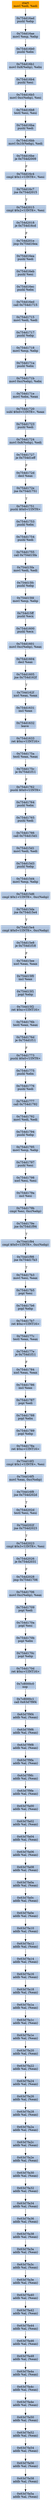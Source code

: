 digraph G {
node[shape=rectangle,style=filled,fillcolor=lightsteelblue,color=lightsteelblue]
bgcolor="transparent"
a0x754d16abmovl_edi_edi[label="start\nmovl %edi, %edi",color="lightgrey",fillcolor="orange"];
a0x754d16adpushl_ebp[label="0x754d16ad\npushl %ebp"];
a0x754d16aemovl_esp_ebp[label="0x754d16ae\nmovl %esp, %ebp"];
a0x754d16b0pushl_ebx[label="0x754d16b0\npushl %ebx"];
a0x754d16b1movl_0x8ebp__ebx[label="0x754d16b1\nmovl 0x8(%ebp), %ebx"];
a0x754d16b4pushl_esi[label="0x754d16b4\npushl %esi"];
a0x754d16b5movl_0xcebp__esi[label="0x754d16b5\nmovl 0xc(%ebp), %esi"];
a0x754d16b8testl_esi_esi[label="0x754d16b8\ntestl %esi, %esi"];
a0x754d16bapushl_edi[label="0x754d16ba\npushl %edi"];
a0x754d16bbmovl_0x10ebp__edi[label="0x754d16bb\nmovl 0x10(%ebp), %edi"];
a0x754d16beje_0x754d2009[label="0x754d16be\nje 0x754d2009"];
a0x754d16c4cmpl_0x1UINT8_esi[label="0x754d16c4\ncmpl $0x1<UINT8>, %esi"];
a0x754d16c7jne_0x754d2015[label="0x754d16c7\njne 0x754d2015"];
a0x754d2015cmpl_0x2UINT8_esi[label="0x754d2015\ncmpl $0x2<UINT8>, %esi"];
a0x754d2018je_0x754d16cd[label="0x754d2018\nje 0x754d16cd"];
a0x754d201ejmp_0x754d16ea[label="0x754d201e\njmp 0x754d16ea"];
a0x754d16eapushl_edi[label="0x754d16ea\npushl %edi"];
a0x754d16ebpushl_esi[label="0x754d16eb\npushl %esi"];
a0x754d16ecpushl_ebx[label="0x754d16ec\npushl %ebx"];
a0x754d16edcall_0x754d1715[label="0x754d16ed\ncall 0x754d1715"];
a0x754d1715movl_edi_edi[label="0x754d1715\nmovl %edi, %edi"];
a0x754d1717pushl_ebp[label="0x754d1717\npushl %ebp"];
a0x754d1718movl_esp_ebp[label="0x754d1718\nmovl %esp, %ebp"];
a0x754d171apushl_ebx[label="0x754d171a\npushl %ebx"];
a0x754d171bmovl_0xcebp__ebx[label="0x754d171b\nmovl 0xc(%ebp), %ebx"];
a0x754d171emovl_ebx_eax[label="0x754d171e\nmovl %ebx, %eax"];
a0x754d1720subl_0x0UINT8_eax[label="0x754d1720\nsubl $0x0<UINT8>, %eax"];
a0x754d1723pushl_edi[label="0x754d1723\npushl %edi"];
a0x754d1724movl_0x8ebp__edi[label="0x754d1724\nmovl 0x8(%ebp), %edi"];
a0x754d1727je_0x754d1eff[label="0x754d1727\nje 0x754d1eff"];
a0x754d172ddecl_eax[label="0x754d172d\ndecl %eax"];
a0x754d172ejne_0x754d1751[label="0x754d172e\njne 0x754d1751"];
a0x754d1751pushl_0x0UINT8[label="0x754d1751\npushl $0x0<UINT8>"];
a0x754d1753pushl_ebx[label="0x754d1753\npushl %ebx"];
a0x754d1754pushl_edi[label="0x754d1754\npushl %edi"];
a0x754d1755call_0x754d15fa[label="0x754d1755\ncall 0x754d15fa"];
a0x754d15famovl_edi_edi[label="0x754d15fa\nmovl %edi, %edi"];
a0x754d15fcpushl_ebp[label="0x754d15fc\npushl %ebp"];
a0x754d15fdmovl_esp_ebp[label="0x754d15fd\nmovl %esp, %ebp"];
a0x754d15ffpushl_ecx[label="0x754d15ff\npushl %ecx"];
a0x754d1600pushl_ecx[label="0x754d1600\npushl %ecx"];
a0x754d1601movl_0xcebp__eax[label="0x754d1601\nmovl 0xc(%ebp), %eax"];
a0x754d1604decl_eax[label="0x754d1604\ndecl %eax"];
a0x754d1605jne_0x754d162f[label="0x754d1605\njne 0x754d162f"];
a0x754d162fxorl_eax_eax[label="0x754d162f\nxorl %eax, %eax"];
a0x754d1631incl_eax[label="0x754d1631\nincl %eax"];
a0x754d1632leave_[label="0x754d1632\nleave "];
a0x754d1633ret_0xcUINT16[label="0x754d1633\nret $0xc<UINT16>"];
a0x754d175atestl_eax_eax[label="0x754d175a\ntestl %eax, %eax"];
a0x754d175cje_0x754d1f11[label="0x754d175c\nje 0x754d1f11"];
a0x754d1762pushl_0x0UINT8[label="0x754d1762\npushl $0x0<UINT8>"];
a0x754d1764pushl_ebx[label="0x754d1764\npushl %ebx"];
a0x754d1765pushl_edi[label="0x754d1765\npushl %edi"];
a0x754d1766call_0x754d15d1[label="0x754d1766\ncall 0x754d15d1"];
a0x754d15d1movl_edi_edi[label="0x754d15d1\nmovl %edi, %edi"];
a0x754d15d3pushl_ebp[label="0x754d15d3\npushl %ebp"];
a0x754d15d4movl_esp_ebp[label="0x754d15d4\nmovl %esp, %ebp"];
a0x754d15d6cmpl_0x1UINT8_0xcebp_[label="0x754d15d6\ncmpl $0x1<UINT8>, 0xc(%ebp)"];
a0x754d15dajne_0x754d15e4[label="0x754d15da\njne 0x754d15e4"];
a0x754d15e4cmpl_0x0UINT8_0xcebp_[label="0x754d15e4\ncmpl $0x0<UINT8>, 0xc(%ebp)"];
a0x754d15e8je_0x754d1f18[label="0x754d15e8\nje 0x754d1f18"];
a0x754d15eexorl_eax_eax[label="0x754d15ee\nxorl %eax, %eax"];
a0x754d15f0incl_eax[label="0x754d15f0\nincl %eax"];
a0x754d15f1popl_ebp[label="0x754d15f1\npopl %ebp"];
a0x754d15f2ret_0xcUINT16[label="0x754d15f2\nret $0xc<UINT16>"];
a0x754d176btestl_eax_eax[label="0x754d176b\ntestl %eax, %eax"];
a0x754d176dje_0x754d1f11[label="0x754d176d\nje 0x754d1f11"];
a0x754d1773pushl_0x0UINT8[label="0x754d1773\npushl $0x0<UINT8>"];
a0x754d1775pushl_ebx[label="0x754d1775\npushl %ebx"];
a0x754d1776pushl_edi[label="0x754d1776\npushl %edi"];
a0x754d1777call_0x754d1792[label="0x754d1777\ncall 0x754d1792"];
a0x754d1792movl_edi_edi[label="0x754d1792\nmovl %edi, %edi"];
a0x754d1794pushl_ebp[label="0x754d1794\npushl %ebp"];
a0x754d1795movl_esp_ebp[label="0x754d1795\nmovl %esp, %ebp"];
a0x754d1797pushl_esi[label="0x754d1797\npushl %esi"];
a0x754d1798xorl_esi_esi[label="0x754d1798\nxorl %esi, %esi"];
a0x754d179aincl_esi[label="0x754d179a\nincl %esi"];
a0x754d179bcmpl_esi_0xcebp_[label="0x754d179b\ncmpl %esi, 0xc(%ebp)"];
a0x754d179ejne_0x754d1f94[label="0x754d179e\njne 0x754d1f94"];
a0x754d1f94cmpl_0x0UINT8_0xcebp_[label="0x754d1f94\ncmpl $0x0<UINT8>, 0xc(%ebp)"];
a0x754d1f98jne_0x754d17b3[label="0x754d1f98\njne 0x754d17b3"];
a0x754d17b3movl_esi_eax[label="0x754d17b3\nmovl %esi, %eax"];
a0x754d17b5popl_esi[label="0x754d17b5\npopl %esi"];
a0x754d17b6popl_ebp[label="0x754d17b6\npopl %ebp"];
a0x754d17b7ret_0xcUINT16[label="0x754d17b7\nret $0xc<UINT16>"];
a0x754d177ctestl_eax_eax[label="0x754d177c\ntestl %eax, %eax"];
a0x754d177eje_0x754d1f11[label="0x754d177e\nje 0x754d1f11"];
a0x754d1784xorl_eax_eax[label="0x754d1784\nxorl %eax, %eax"];
a0x754d1786incl_eax[label="0x754d1786\nincl %eax"];
a0x754d1787popl_edi[label="0x754d1787\npopl %edi"];
a0x754d1788popl_ebx[label="0x754d1788\npopl %ebx"];
a0x754d1789popl_ebp[label="0x754d1789\npopl %ebp"];
a0x754d178aret_0xcUINT16[label="0x754d178a\nret $0xc<UINT16>"];
a0x754d16f2cmpl_0x1UINT8_esi[label="0x754d16f2\ncmpl $0x1<UINT8>, %esi"];
a0x754d16f5movl_eax_0xcebp_[label="0x754d16f5\nmovl %eax, 0xc(%ebp)"];
a0x754d16f8jne_0x754d202d[label="0x754d16f8\njne 0x754d202d"];
a0x754d202dtestl_esi_esi[label="0x754d202d\ntestl %esi, %esi"];
a0x754d202fjne_0x754d2023[label="0x754d202f\njne 0x754d2023"];
a0x754d2023cmpl_0x3UINT8_esi[label="0x754d2023\ncmpl $0x3<UINT8>, %esi"];
a0x754d2026je_0x754d2031[label="0x754d2026\nje 0x754d2031"];
a0x754d2028jmp_0x754d1706[label="0x754d2028\njmp 0x754d1706"];
a0x754d1706movl_0xcebp__eax[label="0x754d1706\nmovl 0xc(%ebp), %eax"];
a0x754d1709popl_edi[label="0x754d1709\npopl %edi"];
a0x754d170apopl_esi[label="0x754d170a\npopl %esi"];
a0x754d170bpopl_ebx[label="0x754d170b\npopl %ebx"];
a0x754d170cpopl_ebp[label="0x754d170c\npopl %ebp"];
a0x754d170dret_0xcUINT16[label="0x754d170d\nret $0xc<UINT16>"];
a0x7c8000c0nop_[label="0x7c8000c0\nnop "];
a0x7c8000c1call_0x63d7f9f4[label="0x7c8000c1\ncall 0x63d7f9f4"];
a0x63d7f9f4addb_al_eax_[label="0x63d7f9f4\naddb %al, (%eax)"];
a0x63d7f9f6addb_al_eax_[label="0x63d7f9f6\naddb %al, (%eax)"];
a0x63d7f9f8addb_al_eax_[label="0x63d7f9f8\naddb %al, (%eax)"];
a0x63d7f9faaddb_al_eax_[label="0x63d7f9fa\naddb %al, (%eax)"];
a0x63d7f9fcaddb_al_eax_[label="0x63d7f9fc\naddb %al, (%eax)"];
a0x63d7f9feaddb_al_eax_[label="0x63d7f9fe\naddb %al, (%eax)"];
a0x63d7fa00addb_al_eax_[label="0x63d7fa00\naddb %al, (%eax)"];
a0x63d7fa02addb_al_eax_[label="0x63d7fa02\naddb %al, (%eax)"];
a0x63d7fa04addb_al_eax_[label="0x63d7fa04\naddb %al, (%eax)"];
a0x63d7fa06addb_al_eax_[label="0x63d7fa06\naddb %al, (%eax)"];
a0x63d7fa08addb_al_eax_[label="0x63d7fa08\naddb %al, (%eax)"];
a0x63d7fa0aaddb_al_eax_[label="0x63d7fa0a\naddb %al, (%eax)"];
a0x63d7fa0caddb_al_eax_[label="0x63d7fa0c\naddb %al, (%eax)"];
a0x63d7fa0eaddb_al_eax_[label="0x63d7fa0e\naddb %al, (%eax)"];
a0x63d7fa10addb_al_eax_[label="0x63d7fa10\naddb %al, (%eax)"];
a0x63d7fa12addb_al_eax_[label="0x63d7fa12\naddb %al, (%eax)"];
a0x63d7fa14addb_al_eax_[label="0x63d7fa14\naddb %al, (%eax)"];
a0x63d7fa16addb_al_eax_[label="0x63d7fa16\naddb %al, (%eax)"];
a0x63d7fa18addb_al_eax_[label="0x63d7fa18\naddb %al, (%eax)"];
a0x63d7fa1aaddb_al_eax_[label="0x63d7fa1a\naddb %al, (%eax)"];
a0x63d7fa1caddb_al_eax_[label="0x63d7fa1c\naddb %al, (%eax)"];
a0x63d7fa1eaddb_al_eax_[label="0x63d7fa1e\naddb %al, (%eax)"];
a0x63d7fa20addb_al_eax_[label="0x63d7fa20\naddb %al, (%eax)"];
a0x63d7fa22addb_al_eax_[label="0x63d7fa22\naddb %al, (%eax)"];
a0x63d7fa24addb_al_eax_[label="0x63d7fa24\naddb %al, (%eax)"];
a0x63d7fa26addb_al_eax_[label="0x63d7fa26\naddb %al, (%eax)"];
a0x63d7fa28addb_al_eax_[label="0x63d7fa28\naddb %al, (%eax)"];
a0x63d7fa2aaddb_al_eax_[label="0x63d7fa2a\naddb %al, (%eax)"];
a0x63d7fa2caddb_al_eax_[label="0x63d7fa2c\naddb %al, (%eax)"];
a0x63d7fa2eaddb_al_eax_[label="0x63d7fa2e\naddb %al, (%eax)"];
a0x63d7fa30addb_al_eax_[label="0x63d7fa30\naddb %al, (%eax)"];
a0x63d7fa32addb_al_eax_[label="0x63d7fa32\naddb %al, (%eax)"];
a0x63d7fa34addb_al_eax_[label="0x63d7fa34\naddb %al, (%eax)"];
a0x63d7fa36addb_al_eax_[label="0x63d7fa36\naddb %al, (%eax)"];
a0x63d7fa38addb_al_eax_[label="0x63d7fa38\naddb %al, (%eax)"];
a0x63d7fa3aaddb_al_eax_[label="0x63d7fa3a\naddb %al, (%eax)"];
a0x63d7fa3caddb_al_eax_[label="0x63d7fa3c\naddb %al, (%eax)"];
a0x63d7fa3eaddb_al_eax_[label="0x63d7fa3e\naddb %al, (%eax)"];
a0x63d7fa40addb_al_eax_[label="0x63d7fa40\naddb %al, (%eax)"];
a0x63d7fa42addb_al_eax_[label="0x63d7fa42\naddb %al, (%eax)"];
a0x63d7fa44addb_al_eax_[label="0x63d7fa44\naddb %al, (%eax)"];
a0x63d7fa46addb_al_eax_[label="0x63d7fa46\naddb %al, (%eax)"];
a0x63d7fa48addb_al_eax_[label="0x63d7fa48\naddb %al, (%eax)"];
a0x63d7fa4aaddb_al_eax_[label="0x63d7fa4a\naddb %al, (%eax)"];
a0x63d7fa4caddb_al_eax_[label="0x63d7fa4c\naddb %al, (%eax)"];
a0x63d7fa4eaddb_al_eax_[label="0x63d7fa4e\naddb %al, (%eax)"];
a0x63d7fa50addb_al_eax_[label="0x63d7fa50\naddb %al, (%eax)"];
a0x63d7fa52addb_al_eax_[label="0x63d7fa52\naddb %al, (%eax)"];
a0x63d7fa54addb_al_eax_[label="0x63d7fa54\naddb %al, (%eax)"];
a0x63d7fa56addb_al_eax_[label="0x63d7fa56\naddb %al, (%eax)"];
a0x63d7fa58addb_al_eax_[label="0x63d7fa58\naddb %al, (%eax)"];
a0x63d7fa5aaddb_al_eax_[label="0x63d7fa5a\naddb %al, (%eax)"];
a0x754d16abmovl_edi_edi -> a0x754d16adpushl_ebp [color="#000000"];
a0x754d16adpushl_ebp -> a0x754d16aemovl_esp_ebp [color="#000000"];
a0x754d16aemovl_esp_ebp -> a0x754d16b0pushl_ebx [color="#000000"];
a0x754d16b0pushl_ebx -> a0x754d16b1movl_0x8ebp__ebx [color="#000000"];
a0x754d16b1movl_0x8ebp__ebx -> a0x754d16b4pushl_esi [color="#000000"];
a0x754d16b4pushl_esi -> a0x754d16b5movl_0xcebp__esi [color="#000000"];
a0x754d16b5movl_0xcebp__esi -> a0x754d16b8testl_esi_esi [color="#000000"];
a0x754d16b8testl_esi_esi -> a0x754d16bapushl_edi [color="#000000"];
a0x754d16bapushl_edi -> a0x754d16bbmovl_0x10ebp__edi [color="#000000"];
a0x754d16bbmovl_0x10ebp__edi -> a0x754d16beje_0x754d2009 [color="#000000"];
a0x754d16beje_0x754d2009 -> a0x754d16c4cmpl_0x1UINT8_esi [color="#000000",label="F"];
a0x754d16c4cmpl_0x1UINT8_esi -> a0x754d16c7jne_0x754d2015 [color="#000000"];
a0x754d16c7jne_0x754d2015 -> a0x754d2015cmpl_0x2UINT8_esi [color="#000000",label="T"];
a0x754d2015cmpl_0x2UINT8_esi -> a0x754d2018je_0x754d16cd [color="#000000"];
a0x754d2018je_0x754d16cd -> a0x754d201ejmp_0x754d16ea [color="#000000",label="F"];
a0x754d201ejmp_0x754d16ea -> a0x754d16eapushl_edi [color="#000000"];
a0x754d16eapushl_edi -> a0x754d16ebpushl_esi [color="#000000"];
a0x754d16ebpushl_esi -> a0x754d16ecpushl_ebx [color="#000000"];
a0x754d16ecpushl_ebx -> a0x754d16edcall_0x754d1715 [color="#000000"];
a0x754d16edcall_0x754d1715 -> a0x754d1715movl_edi_edi [color="#000000"];
a0x754d1715movl_edi_edi -> a0x754d1717pushl_ebp [color="#000000"];
a0x754d1717pushl_ebp -> a0x754d1718movl_esp_ebp [color="#000000"];
a0x754d1718movl_esp_ebp -> a0x754d171apushl_ebx [color="#000000"];
a0x754d171apushl_ebx -> a0x754d171bmovl_0xcebp__ebx [color="#000000"];
a0x754d171bmovl_0xcebp__ebx -> a0x754d171emovl_ebx_eax [color="#000000"];
a0x754d171emovl_ebx_eax -> a0x754d1720subl_0x0UINT8_eax [color="#000000"];
a0x754d1720subl_0x0UINT8_eax -> a0x754d1723pushl_edi [color="#000000"];
a0x754d1723pushl_edi -> a0x754d1724movl_0x8ebp__edi [color="#000000"];
a0x754d1724movl_0x8ebp__edi -> a0x754d1727je_0x754d1eff [color="#000000"];
a0x754d1727je_0x754d1eff -> a0x754d172ddecl_eax [color="#000000",label="F"];
a0x754d172ddecl_eax -> a0x754d172ejne_0x754d1751 [color="#000000"];
a0x754d172ejne_0x754d1751 -> a0x754d1751pushl_0x0UINT8 [color="#000000",label="T"];
a0x754d1751pushl_0x0UINT8 -> a0x754d1753pushl_ebx [color="#000000"];
a0x754d1753pushl_ebx -> a0x754d1754pushl_edi [color="#000000"];
a0x754d1754pushl_edi -> a0x754d1755call_0x754d15fa [color="#000000"];
a0x754d1755call_0x754d15fa -> a0x754d15famovl_edi_edi [color="#000000"];
a0x754d15famovl_edi_edi -> a0x754d15fcpushl_ebp [color="#000000"];
a0x754d15fcpushl_ebp -> a0x754d15fdmovl_esp_ebp [color="#000000"];
a0x754d15fdmovl_esp_ebp -> a0x754d15ffpushl_ecx [color="#000000"];
a0x754d15ffpushl_ecx -> a0x754d1600pushl_ecx [color="#000000"];
a0x754d1600pushl_ecx -> a0x754d1601movl_0xcebp__eax [color="#000000"];
a0x754d1601movl_0xcebp__eax -> a0x754d1604decl_eax [color="#000000"];
a0x754d1604decl_eax -> a0x754d1605jne_0x754d162f [color="#000000"];
a0x754d1605jne_0x754d162f -> a0x754d162fxorl_eax_eax [color="#000000",label="T"];
a0x754d162fxorl_eax_eax -> a0x754d1631incl_eax [color="#000000"];
a0x754d1631incl_eax -> a0x754d1632leave_ [color="#000000"];
a0x754d1632leave_ -> a0x754d1633ret_0xcUINT16 [color="#000000"];
a0x754d1633ret_0xcUINT16 -> a0x754d175atestl_eax_eax [color="#000000"];
a0x754d175atestl_eax_eax -> a0x754d175cje_0x754d1f11 [color="#000000"];
a0x754d175cje_0x754d1f11 -> a0x754d1762pushl_0x0UINT8 [color="#000000",label="F"];
a0x754d1762pushl_0x0UINT8 -> a0x754d1764pushl_ebx [color="#000000"];
a0x754d1764pushl_ebx -> a0x754d1765pushl_edi [color="#000000"];
a0x754d1765pushl_edi -> a0x754d1766call_0x754d15d1 [color="#000000"];
a0x754d1766call_0x754d15d1 -> a0x754d15d1movl_edi_edi [color="#000000"];
a0x754d15d1movl_edi_edi -> a0x754d15d3pushl_ebp [color="#000000"];
a0x754d15d3pushl_ebp -> a0x754d15d4movl_esp_ebp [color="#000000"];
a0x754d15d4movl_esp_ebp -> a0x754d15d6cmpl_0x1UINT8_0xcebp_ [color="#000000"];
a0x754d15d6cmpl_0x1UINT8_0xcebp_ -> a0x754d15dajne_0x754d15e4 [color="#000000"];
a0x754d15dajne_0x754d15e4 -> a0x754d15e4cmpl_0x0UINT8_0xcebp_ [color="#000000",label="T"];
a0x754d15e4cmpl_0x0UINT8_0xcebp_ -> a0x754d15e8je_0x754d1f18 [color="#000000"];
a0x754d15e8je_0x754d1f18 -> a0x754d15eexorl_eax_eax [color="#000000",label="F"];
a0x754d15eexorl_eax_eax -> a0x754d15f0incl_eax [color="#000000"];
a0x754d15f0incl_eax -> a0x754d15f1popl_ebp [color="#000000"];
a0x754d15f1popl_ebp -> a0x754d15f2ret_0xcUINT16 [color="#000000"];
a0x754d15f2ret_0xcUINT16 -> a0x754d176btestl_eax_eax [color="#000000"];
a0x754d176btestl_eax_eax -> a0x754d176dje_0x754d1f11 [color="#000000"];
a0x754d176dje_0x754d1f11 -> a0x754d1773pushl_0x0UINT8 [color="#000000",label="F"];
a0x754d1773pushl_0x0UINT8 -> a0x754d1775pushl_ebx [color="#000000"];
a0x754d1775pushl_ebx -> a0x754d1776pushl_edi [color="#000000"];
a0x754d1776pushl_edi -> a0x754d1777call_0x754d1792 [color="#000000"];
a0x754d1777call_0x754d1792 -> a0x754d1792movl_edi_edi [color="#000000"];
a0x754d1792movl_edi_edi -> a0x754d1794pushl_ebp [color="#000000"];
a0x754d1794pushl_ebp -> a0x754d1795movl_esp_ebp [color="#000000"];
a0x754d1795movl_esp_ebp -> a0x754d1797pushl_esi [color="#000000"];
a0x754d1797pushl_esi -> a0x754d1798xorl_esi_esi [color="#000000"];
a0x754d1798xorl_esi_esi -> a0x754d179aincl_esi [color="#000000"];
a0x754d179aincl_esi -> a0x754d179bcmpl_esi_0xcebp_ [color="#000000"];
a0x754d179bcmpl_esi_0xcebp_ -> a0x754d179ejne_0x754d1f94 [color="#000000"];
a0x754d179ejne_0x754d1f94 -> a0x754d1f94cmpl_0x0UINT8_0xcebp_ [color="#000000",label="T"];
a0x754d1f94cmpl_0x0UINT8_0xcebp_ -> a0x754d1f98jne_0x754d17b3 [color="#000000"];
a0x754d1f98jne_0x754d17b3 -> a0x754d17b3movl_esi_eax [color="#000000",label="T"];
a0x754d17b3movl_esi_eax -> a0x754d17b5popl_esi [color="#000000"];
a0x754d17b5popl_esi -> a0x754d17b6popl_ebp [color="#000000"];
a0x754d17b6popl_ebp -> a0x754d17b7ret_0xcUINT16 [color="#000000"];
a0x754d17b7ret_0xcUINT16 -> a0x754d177ctestl_eax_eax [color="#000000"];
a0x754d177ctestl_eax_eax -> a0x754d177eje_0x754d1f11 [color="#000000"];
a0x754d177eje_0x754d1f11 -> a0x754d1784xorl_eax_eax [color="#000000",label="F"];
a0x754d1784xorl_eax_eax -> a0x754d1786incl_eax [color="#000000"];
a0x754d1786incl_eax -> a0x754d1787popl_edi [color="#000000"];
a0x754d1787popl_edi -> a0x754d1788popl_ebx [color="#000000"];
a0x754d1788popl_ebx -> a0x754d1789popl_ebp [color="#000000"];
a0x754d1789popl_ebp -> a0x754d178aret_0xcUINT16 [color="#000000"];
a0x754d178aret_0xcUINT16 -> a0x754d16f2cmpl_0x1UINT8_esi [color="#000000"];
a0x754d16f2cmpl_0x1UINT8_esi -> a0x754d16f5movl_eax_0xcebp_ [color="#000000"];
a0x754d16f5movl_eax_0xcebp_ -> a0x754d16f8jne_0x754d202d [color="#000000"];
a0x754d16f8jne_0x754d202d -> a0x754d202dtestl_esi_esi [color="#000000",label="T"];
a0x754d202dtestl_esi_esi -> a0x754d202fjne_0x754d2023 [color="#000000"];
a0x754d202fjne_0x754d2023 -> a0x754d2023cmpl_0x3UINT8_esi [color="#000000",label="T"];
a0x754d2023cmpl_0x3UINT8_esi -> a0x754d2026je_0x754d2031 [color="#000000"];
a0x754d2026je_0x754d2031 -> a0x754d2028jmp_0x754d1706 [color="#000000",label="F"];
a0x754d2028jmp_0x754d1706 -> a0x754d1706movl_0xcebp__eax [color="#000000"];
a0x754d1706movl_0xcebp__eax -> a0x754d1709popl_edi [color="#000000"];
a0x754d1709popl_edi -> a0x754d170apopl_esi [color="#000000"];
a0x754d170apopl_esi -> a0x754d170bpopl_ebx [color="#000000"];
a0x754d170bpopl_ebx -> a0x754d170cpopl_ebp [color="#000000"];
a0x754d170cpopl_ebp -> a0x754d170dret_0xcUINT16 [color="#000000"];
a0x754d170dret_0xcUINT16 -> a0x7c8000c0nop_ [color="#000000"];
a0x7c8000c0nop_ -> a0x7c8000c1call_0x63d7f9f4 [color="#000000"];
a0x7c8000c1call_0x63d7f9f4 -> a0x63d7f9f4addb_al_eax_ [color="#000000"];
a0x63d7f9f4addb_al_eax_ -> a0x63d7f9f6addb_al_eax_ [color="#000000"];
a0x63d7f9f6addb_al_eax_ -> a0x63d7f9f8addb_al_eax_ [color="#000000"];
a0x63d7f9f8addb_al_eax_ -> a0x63d7f9faaddb_al_eax_ [color="#000000"];
a0x63d7f9faaddb_al_eax_ -> a0x63d7f9fcaddb_al_eax_ [color="#000000"];
a0x63d7f9fcaddb_al_eax_ -> a0x63d7f9feaddb_al_eax_ [color="#000000"];
a0x63d7f9feaddb_al_eax_ -> a0x63d7fa00addb_al_eax_ [color="#000000"];
a0x63d7fa00addb_al_eax_ -> a0x63d7fa02addb_al_eax_ [color="#000000"];
a0x63d7fa02addb_al_eax_ -> a0x63d7fa04addb_al_eax_ [color="#000000"];
a0x63d7fa04addb_al_eax_ -> a0x63d7fa06addb_al_eax_ [color="#000000"];
a0x63d7fa06addb_al_eax_ -> a0x63d7fa08addb_al_eax_ [color="#000000"];
a0x63d7fa08addb_al_eax_ -> a0x63d7fa0aaddb_al_eax_ [color="#000000"];
a0x63d7fa0aaddb_al_eax_ -> a0x63d7fa0caddb_al_eax_ [color="#000000"];
a0x63d7fa0caddb_al_eax_ -> a0x63d7fa0eaddb_al_eax_ [color="#000000"];
a0x63d7fa0eaddb_al_eax_ -> a0x63d7fa10addb_al_eax_ [color="#000000"];
a0x63d7fa10addb_al_eax_ -> a0x63d7fa12addb_al_eax_ [color="#000000"];
a0x63d7fa12addb_al_eax_ -> a0x63d7fa14addb_al_eax_ [color="#000000"];
a0x63d7fa14addb_al_eax_ -> a0x63d7fa16addb_al_eax_ [color="#000000"];
a0x63d7fa16addb_al_eax_ -> a0x63d7fa18addb_al_eax_ [color="#000000"];
a0x63d7fa18addb_al_eax_ -> a0x63d7fa1aaddb_al_eax_ [color="#000000"];
a0x63d7fa1aaddb_al_eax_ -> a0x63d7fa1caddb_al_eax_ [color="#000000"];
a0x63d7fa1caddb_al_eax_ -> a0x63d7fa1eaddb_al_eax_ [color="#000000"];
a0x63d7fa1eaddb_al_eax_ -> a0x63d7fa20addb_al_eax_ [color="#000000"];
a0x63d7fa20addb_al_eax_ -> a0x63d7fa22addb_al_eax_ [color="#000000"];
a0x63d7fa22addb_al_eax_ -> a0x63d7fa24addb_al_eax_ [color="#000000"];
a0x63d7fa24addb_al_eax_ -> a0x63d7fa26addb_al_eax_ [color="#000000"];
a0x63d7fa26addb_al_eax_ -> a0x63d7fa28addb_al_eax_ [color="#000000"];
a0x63d7fa28addb_al_eax_ -> a0x63d7fa2aaddb_al_eax_ [color="#000000"];
a0x63d7fa2aaddb_al_eax_ -> a0x63d7fa2caddb_al_eax_ [color="#000000"];
a0x63d7fa2caddb_al_eax_ -> a0x63d7fa2eaddb_al_eax_ [color="#000000"];
a0x63d7fa2eaddb_al_eax_ -> a0x63d7fa30addb_al_eax_ [color="#000000"];
a0x63d7fa30addb_al_eax_ -> a0x63d7fa32addb_al_eax_ [color="#000000"];
a0x63d7fa32addb_al_eax_ -> a0x63d7fa34addb_al_eax_ [color="#000000"];
a0x63d7fa34addb_al_eax_ -> a0x63d7fa36addb_al_eax_ [color="#000000"];
a0x63d7fa36addb_al_eax_ -> a0x63d7fa38addb_al_eax_ [color="#000000"];
a0x63d7fa38addb_al_eax_ -> a0x63d7fa3aaddb_al_eax_ [color="#000000"];
a0x63d7fa3aaddb_al_eax_ -> a0x63d7fa3caddb_al_eax_ [color="#000000"];
a0x63d7fa3caddb_al_eax_ -> a0x63d7fa3eaddb_al_eax_ [color="#000000"];
a0x63d7fa3eaddb_al_eax_ -> a0x63d7fa40addb_al_eax_ [color="#000000"];
a0x63d7fa40addb_al_eax_ -> a0x63d7fa42addb_al_eax_ [color="#000000"];
a0x63d7fa42addb_al_eax_ -> a0x63d7fa44addb_al_eax_ [color="#000000"];
a0x63d7fa44addb_al_eax_ -> a0x63d7fa46addb_al_eax_ [color="#000000"];
a0x63d7fa46addb_al_eax_ -> a0x63d7fa48addb_al_eax_ [color="#000000"];
a0x63d7fa48addb_al_eax_ -> a0x63d7fa4aaddb_al_eax_ [color="#000000"];
a0x63d7fa4aaddb_al_eax_ -> a0x63d7fa4caddb_al_eax_ [color="#000000"];
a0x63d7fa4caddb_al_eax_ -> a0x63d7fa4eaddb_al_eax_ [color="#000000"];
a0x63d7fa4eaddb_al_eax_ -> a0x63d7fa50addb_al_eax_ [color="#000000"];
a0x63d7fa50addb_al_eax_ -> a0x63d7fa52addb_al_eax_ [color="#000000"];
a0x63d7fa52addb_al_eax_ -> a0x63d7fa54addb_al_eax_ [color="#000000"];
a0x63d7fa54addb_al_eax_ -> a0x63d7fa56addb_al_eax_ [color="#000000"];
a0x63d7fa56addb_al_eax_ -> a0x63d7fa58addb_al_eax_ [color="#000000"];
a0x63d7fa58addb_al_eax_ -> a0x63d7fa5aaddb_al_eax_ [color="#000000"];
}
